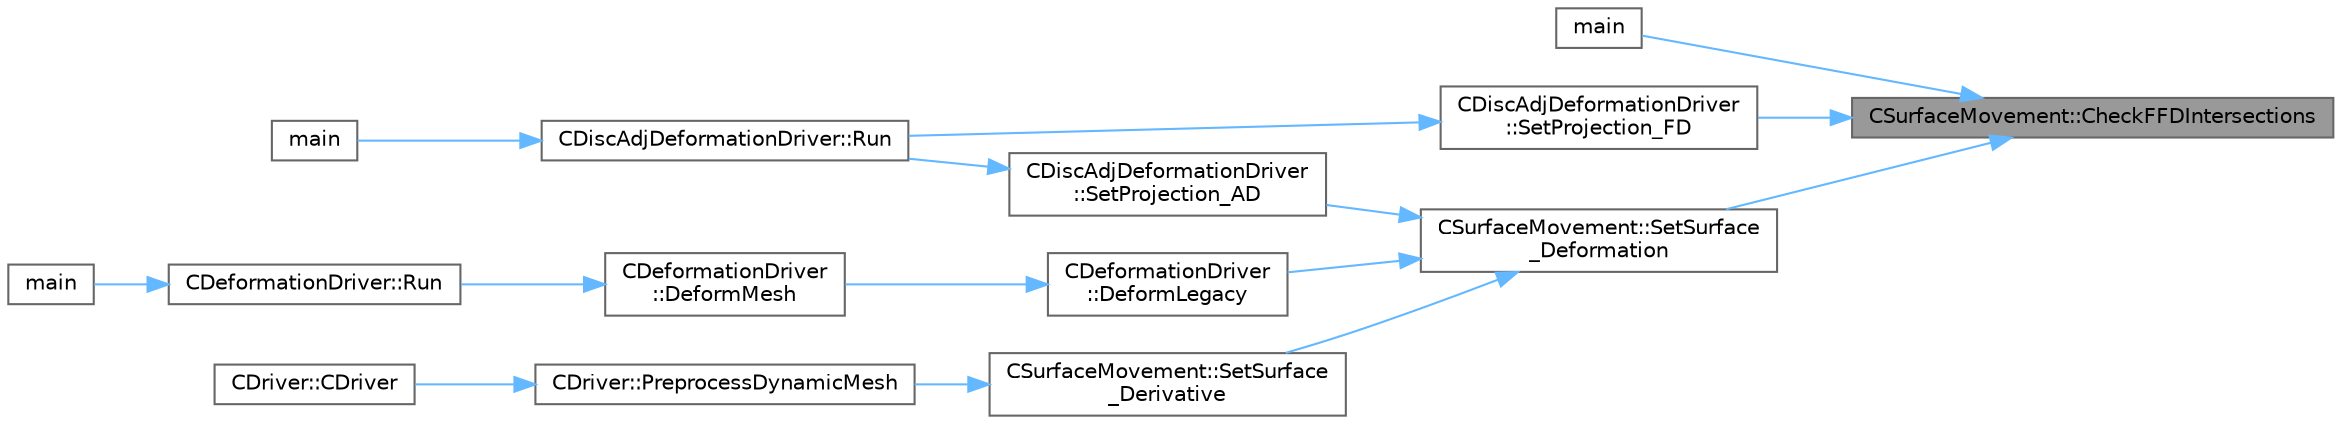 digraph "CSurfaceMovement::CheckFFDIntersections"
{
 // LATEX_PDF_SIZE
  bgcolor="transparent";
  edge [fontname=Helvetica,fontsize=10,labelfontname=Helvetica,labelfontsize=10];
  node [fontname=Helvetica,fontsize=10,shape=box,height=0.2,width=0.4];
  rankdir="RL";
  Node1 [id="Node000001",label="CSurfaceMovement::CheckFFDIntersections",height=0.2,width=0.4,color="gray40", fillcolor="grey60", style="filled", fontcolor="black",tooltip="Check the intersections of the FFD with the surface."];
  Node1 -> Node2 [id="edge1_Node000001_Node000002",dir="back",color="steelblue1",style="solid",tooltip=" "];
  Node2 [id="Node000002",label="main",height=0.2,width=0.4,color="grey40", fillcolor="white", style="filled",URL="$SU2__GEO_8cpp.html#a0ddf1224851353fc92bfbff6f499fa97",tooltip=" "];
  Node1 -> Node3 [id="edge2_Node000001_Node000003",dir="back",color="steelblue1",style="solid",tooltip=" "];
  Node3 [id="Node000003",label="CDiscAdjDeformationDriver\l::SetProjection_FD",height=0.2,width=0.4,color="grey40", fillcolor="white", style="filled",URL="$classCDiscAdjDeformationDriver.html#a95299c158548de3cccbab0f2278172f5",tooltip="Projection of the surface sensitivity using finite differences (FD)."];
  Node3 -> Node4 [id="edge3_Node000003_Node000004",dir="back",color="steelblue1",style="solid",tooltip=" "];
  Node4 [id="Node000004",label="CDiscAdjDeformationDriver::Run",height=0.2,width=0.4,color="grey40", fillcolor="white", style="filled",URL="$classCDiscAdjDeformationDriver.html#adb51f9096356607d6f48c05891dec0cb",tooltip="Launch the driver computation."];
  Node4 -> Node5 [id="edge4_Node000004_Node000005",dir="back",color="steelblue1",style="solid",tooltip=" "];
  Node5 [id="Node000005",label="main",height=0.2,width=0.4,color="grey40", fillcolor="white", style="filled",URL="$SU2__DOT_8cpp.html#a0ddf1224851353fc92bfbff6f499fa97",tooltip=" "];
  Node1 -> Node6 [id="edge5_Node000001_Node000006",dir="back",color="steelblue1",style="solid",tooltip=" "];
  Node6 [id="Node000006",label="CSurfaceMovement::SetSurface\l_Deformation",height=0.2,width=0.4,color="grey40", fillcolor="white", style="filled",URL="$classCSurfaceMovement.html#af8da279141f7e64121f3d15019fee45e",tooltip="Set the surface/boundary deformation."];
  Node6 -> Node7 [id="edge6_Node000006_Node000007",dir="back",color="steelblue1",style="solid",tooltip=" "];
  Node7 [id="Node000007",label="CDeformationDriver\l::DeformLegacy",height=0.2,width=0.4,color="grey40", fillcolor="white", style="filled",URL="$classCDeformationDriver.html#a3a78157ae57334880516fa9b84b81c0a",tooltip="Mesh deformation based on legacy implementation."];
  Node7 -> Node8 [id="edge7_Node000007_Node000008",dir="back",color="steelblue1",style="solid",tooltip=" "];
  Node8 [id="Node000008",label="CDeformationDriver\l::DeformMesh",height=0.2,width=0.4,color="grey40", fillcolor="white", style="filled",URL="$classCDeformationDriver.html#a65c57fd20981a9d24e54421f381e0570",tooltip="Mesh deformation based on linear elasticity solver (CMeshSolver)."];
  Node8 -> Node9 [id="edge8_Node000008_Node000009",dir="back",color="steelblue1",style="solid",tooltip=" "];
  Node9 [id="Node000009",label="CDeformationDriver::Run",height=0.2,width=0.4,color="grey40", fillcolor="white", style="filled",URL="$classCDeformationDriver.html#aa6da6453a3790a001ed9cb135926e107",tooltip="Launch the driver computation."];
  Node9 -> Node10 [id="edge9_Node000009_Node000010",dir="back",color="steelblue1",style="solid",tooltip=" "];
  Node10 [id="Node000010",label="main",height=0.2,width=0.4,color="grey40", fillcolor="white", style="filled",URL="$SU2__DEF_8cpp.html#a0ddf1224851353fc92bfbff6f499fa97",tooltip=" "];
  Node6 -> Node11 [id="edge10_Node000006_Node000011",dir="back",color="steelblue1",style="solid",tooltip=" "];
  Node11 [id="Node000011",label="CDiscAdjDeformationDriver\l::SetProjection_AD",height=0.2,width=0.4,color="grey40", fillcolor="white", style="filled",URL="$classCDiscAdjDeformationDriver.html#a6cb4f362b649e12ef2afad764de6d70a",tooltip="Projection of the surface sensitivity using algorithmic differentiation (AD)."];
  Node11 -> Node4 [id="edge11_Node000011_Node000004",dir="back",color="steelblue1",style="solid",tooltip=" "];
  Node6 -> Node12 [id="edge12_Node000006_Node000012",dir="back",color="steelblue1",style="solid",tooltip=" "];
  Node12 [id="Node000012",label="CSurfaceMovement::SetSurface\l_Derivative",height=0.2,width=0.4,color="grey40", fillcolor="white", style="filled",URL="$classCSurfaceMovement.html#af6aac73d04565bf6e9b81305b66e97e7",tooltip="Set derivatives of the surface/boundary deformation."];
  Node12 -> Node13 [id="edge13_Node000012_Node000013",dir="back",color="steelblue1",style="solid",tooltip=" "];
  Node13 [id="Node000013",label="CDriver::PreprocessDynamicMesh",height=0.2,width=0.4,color="grey40", fillcolor="white", style="filled",URL="$classCDriver.html#a1c1a52f57d73376cd2e95e730274a6ae",tooltip="GridMovement_Preprocessing."];
  Node13 -> Node14 [id="edge14_Node000013_Node000014",dir="back",color="steelblue1",style="solid",tooltip=" "];
  Node14 [id="Node000014",label="CDriver::CDriver",height=0.2,width=0.4,color="grey40", fillcolor="white", style="filled",URL="$classCDriver.html#a3fca4a013a6efa9bbb38fe78a86b5f3d",tooltip="Constructor of the class."];
}
